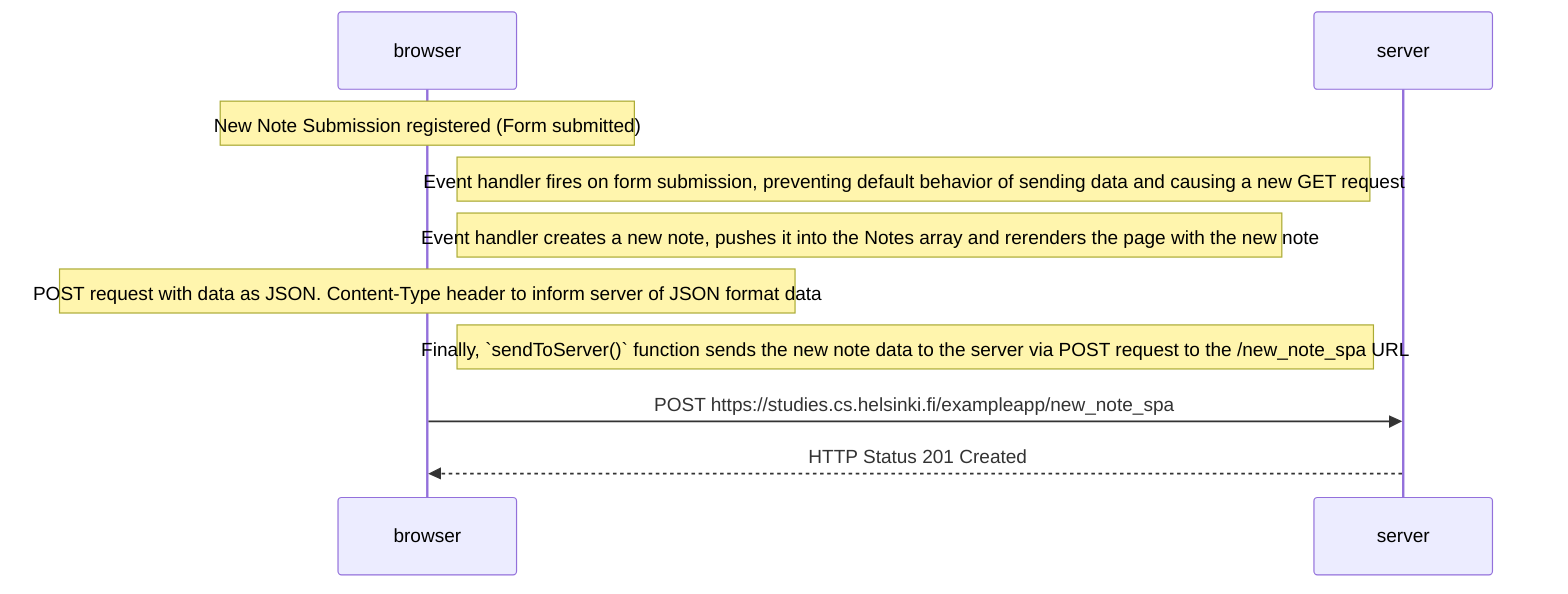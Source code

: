 sequenceDiagram
    participant browser
    participant server

    Note over browser: New Note Submission registered (Form submitted)
    Note right of browser: Event handler fires on form submission, preventing default behavior of sending data and causing a new GET request

    Note right of browser: Event handler creates a new note, pushes it into the Notes array and rerenders the page with the new note
    Note over browser: POST request with data as JSON. Content-Type header to inform server of JSON format data
    Note right of browser: Finally, `sendToServer()` function sends the new note data to the server via POST request to the /new_note_spa URL

    browser->>server: POST https://studies.cs.helsinki.fi/exampleapp/new_note_spa
    server-->>browser: HTTP Status 201 Created